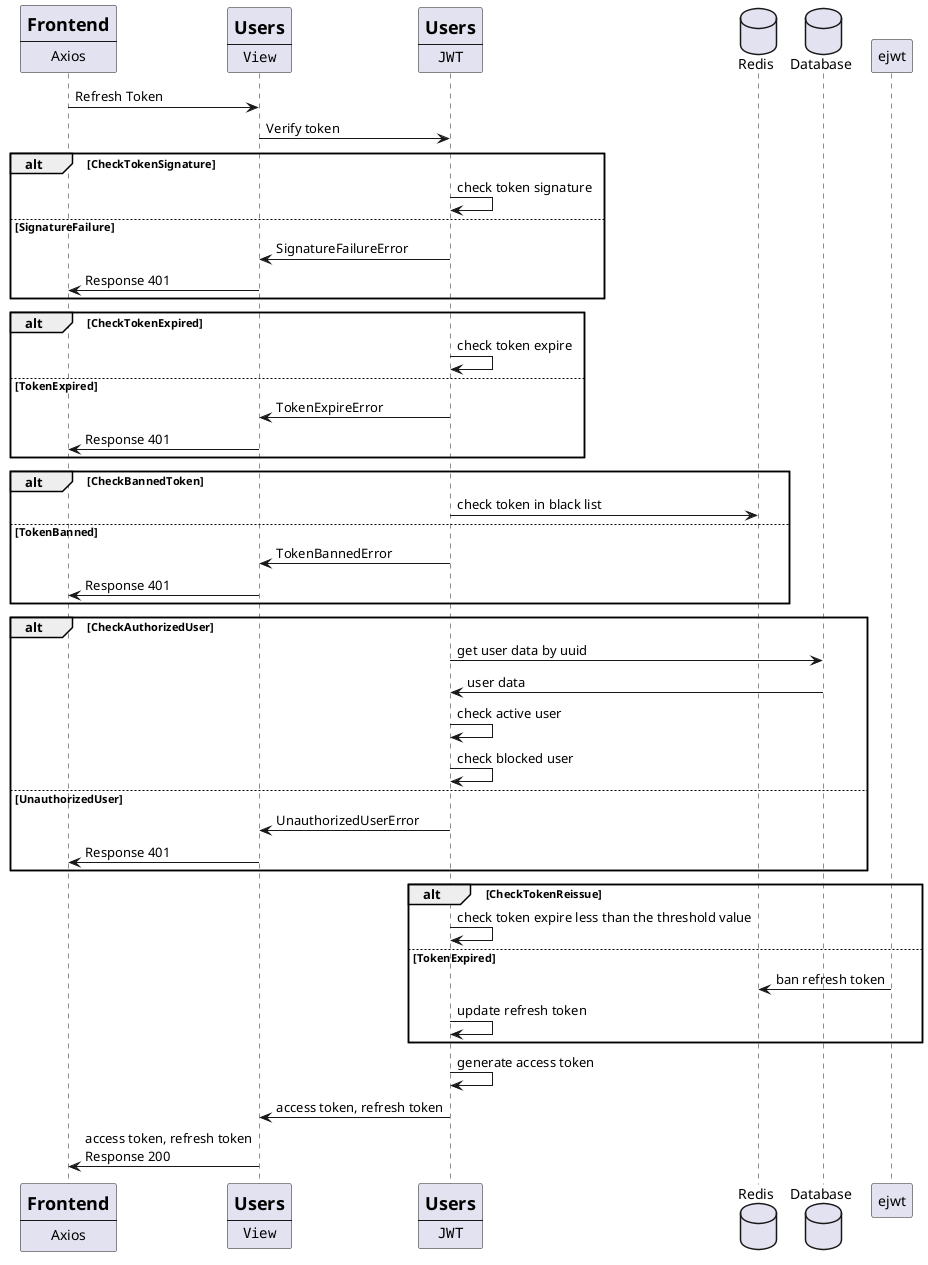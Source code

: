@startuml
participant frontend [
    =Frontend
    ----
    Axios
]
participant users [
    =Users
    ----
    ""View""
]
participant jwt [
    =Users
    ----
    ""JWT""
]
database Redis as redis
database Database as database
frontend -> users : Refresh Token
users -> jwt : Verify token
     alt CheckTokenSignature
      jwt -> jwt: check token signature
else SignatureFailure
      jwt -> users: SignatureFailureError
      users -> frontend: Response 401
end
alt CheckTokenExpired
       jwt -> jwt: check token expire
else TokenExpired
    jwt -> users: TokenExpireError
    users -> frontend: Response 401
end
alt CheckBannedToken
     jwt -> redis: check token in black list
else TokenBanned
     jwt -> users: TokenBannedError
      users -> frontend: Response 401
end
alt CheckAuthorizedUser
      jwt -> database: get user data by uuid
      database -> jwt: user data
      jwt -> jwt: check active user
      jwt -> jwt: check blocked user
else UnauthorizedUser
      jwt -> users: UnauthorizedUserError
      users -> frontend: Response 401
end
alt CheckTokenReissue
       jwt -> jwt: check token expire less than the threshold value
else TokenExpired
       ejwt-> redis: ban refresh token
    jwt -> jwt: update refresh token
end
jwt -> jwt: generate access token
jwt -> users: access token, refresh token
users -> frontend: access token, refresh token\nResponse 200
@enduml